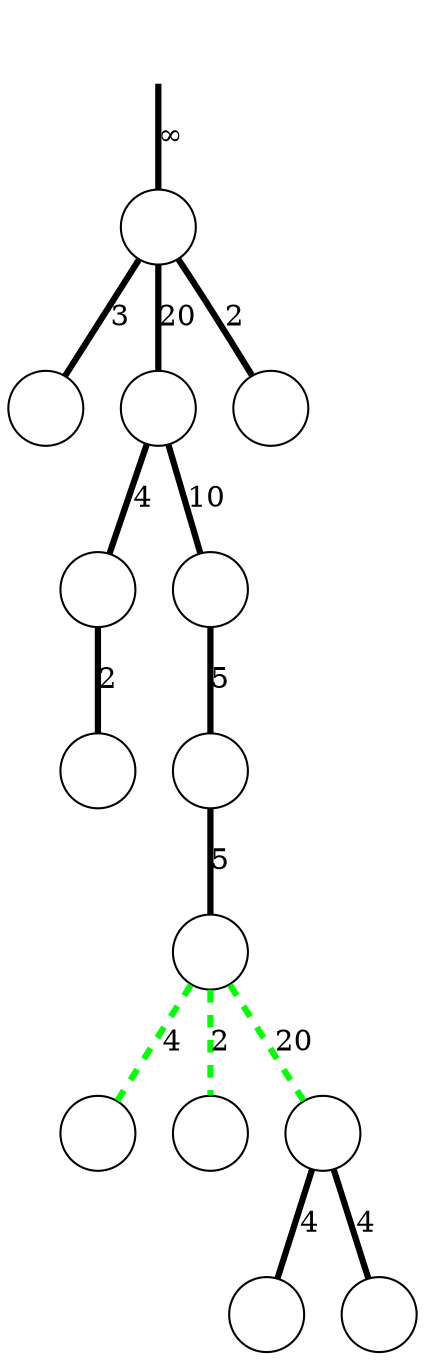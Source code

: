 digraph
{
	node [shape=circle, label=""];
	edge [dir=both, arrowtail=none, arrowhead=none, penwidth=3];

	r -> n00 [label="&infin;"];
	n00 -> n10 [label=3];
	n00 -> n11 [label=20];
	n00 -> n12 [label=2];
	n11 -> n20 [label=4];
	n11 -> n21 [label=10];
	n20 -> n30 [label=2];
	n21 -> n31 [label=5];
	n31 -> n40 [label=5];
	n40 -> n50 [label=4, color=green, style=dashed];
	n40 -> n51 [label=2, color=green, style=dashed];
	n40 -> n52 [label=20, color=green, style=dashed];
	n52 -> n60 [label=4];
	n52 -> n61 [label=4];

	r [style=invisible];
}
